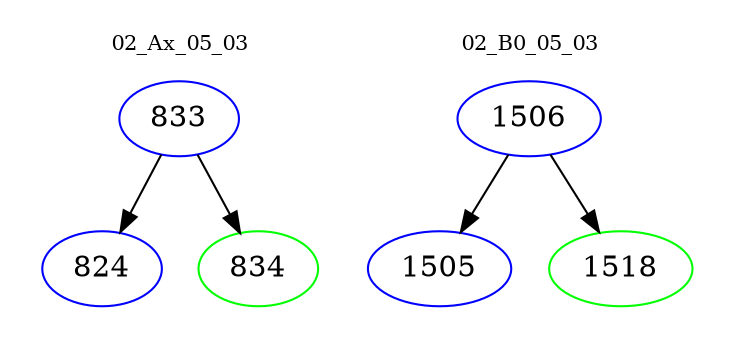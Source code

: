 digraph{
subgraph cluster_0 {
color = white
label = "02_Ax_05_03";
fontsize=10;
T0_833 [label="833", color="blue"]
T0_833 -> T0_824 [color="black"]
T0_824 [label="824", color="blue"]
T0_833 -> T0_834 [color="black"]
T0_834 [label="834", color="green"]
}
subgraph cluster_1 {
color = white
label = "02_B0_05_03";
fontsize=10;
T1_1506 [label="1506", color="blue"]
T1_1506 -> T1_1505 [color="black"]
T1_1505 [label="1505", color="blue"]
T1_1506 -> T1_1518 [color="black"]
T1_1518 [label="1518", color="green"]
}
}
